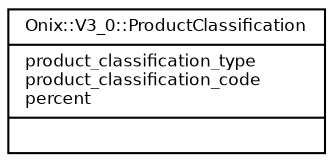 digraph G {
  fontname = "Bitstream Vera Sans"
  fontsize = 8

  node [
    fontname = "Bitstream Vera Sans"
    fontsize = 8
    shape = "record"
  ]

  edge [
    fontname = "Bitstream Vera Sans"
    fontsize = 8
  ]

  ProductClassification [
    label = "{Onix::V3_0::ProductClassification\l|product_classification_type\lproduct_classification_code\lpercent\l|\l}"
  ]




}
